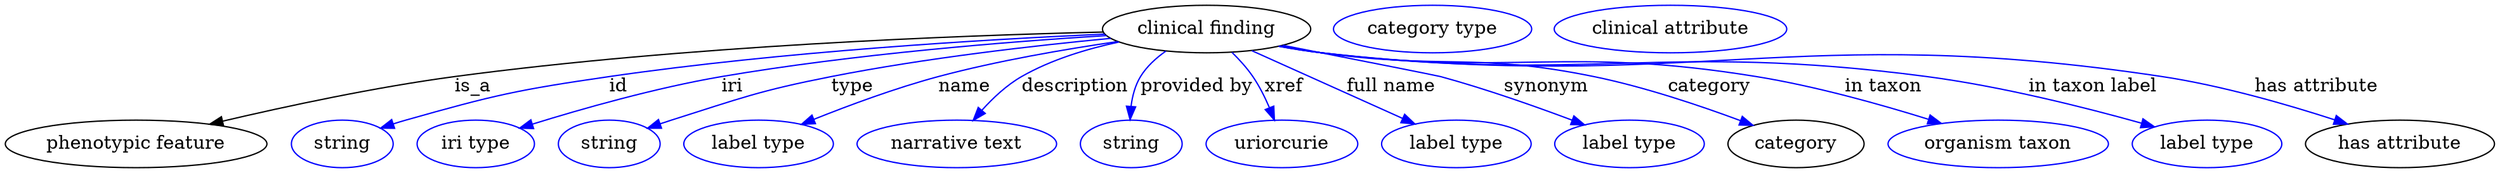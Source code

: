 digraph {
	graph [bb="0,0,1882.3,123"];
	node [label="\N"];
	"clinical finding"	[height=0.5,
		label="clinical finding",
		pos="907.79,105",
		width=2.1845];
	"phenotypic feature"	[height=0.5,
		pos="98.791,18",
		width=2.7442];
	"clinical finding" -> "phenotypic feature"	[label=is_a,
		lp="352.79,61.5",
		pos="e,154.65,33.02 829.68,102.75 719.7,100.18 513.15,92.401 338.79,69 279.32,61.019 212.57,46.666 164.59,35.378"];
	id	[color=blue,
		height=0.5,
		label=string,
		pos="253.79,18",
		width=1.0652];
	"clinical finding" -> id	[color=blue,
		label=id,
		lp="462.79,61.5",
		pos="e,282.79,29.948 830.67,101.17 740.41,97.135 586.65,87.999 455.79,69 386.52,58.942 369.15,55.057 301.79,36 298.69,35.121 295.49,34.148 \
292.29,33.124",
		style=solid];
	iri	[color=blue,
		height=0.5,
		label="iri type",
		pos="354.79,18",
		width=1.2277];
	"clinical finding" -> iri	[color=blue,
		label=iri,
		lp="548.79,61.5",
		pos="e,387.98,29.923 831.79,100.08 757.27,95.463 640.62,86.139 540.79,69 490.87,60.43 434.91,44.498 397.54,32.916",
		style=solid];
	type	[color=blue,
		height=0.5,
		label=string,
		pos="455.79,18",
		width=1.0652];
	"clinical finding" -> type	[color=blue,
		label=type,
		lp="639.79,61.5",
		pos="e,484.75,29.889 835.26,97.958 777.6,92.459 695.08,83.038 623.79,69 569.1,58.23 555.93,52.827 502.79,36 500.04,35.128 497.21,34.196 \
494.36,33.233",
		style=solid];
	name	[color=blue,
		height=0.5,
		label="label type",
		pos="568.79,18",
		width=1.5707];
	"clinical finding" -> name	[color=blue,
		label=name,
		lp="724.79,61.5",
		pos="e,601.23,32.824 840.38,95.512 800.55,89.722 749.36,80.928 704.79,69 672.54,60.369 637.18,47.25 610.6,36.616",
		style=solid];
	description	[color=blue,
		height=0.5,
		label="narrative text",
		pos="718.79,18",
		width=2.0943];
	"clinical finding" -> description	[color=blue,
		label=description,
		lp="808.29,61.5",
		pos="e,731.15,35.762 841.54,95.184 817.22,89.999 790.18,81.827 767.79,69 756.53,62.552 746.15,52.789 737.86,43.596",
		style=solid];
	"provided by"	[color=blue,
		height=0.5,
		label=string,
		pos="850.79,18",
		width=1.0652];
	"clinical finding" -> "provided by"	[color=blue,
		label="provided by",
		lp="900.29,61.5",
		pos="e,849.88,36.352 876.96,88.294 869.59,83.119 862.5,76.68 857.79,69 853.7,62.32 851.61,54.21 850.63,46.482",
		style=solid];
	xref	[color=blue,
		height=0.5,
		label=uriorcurie,
		pos="964.79,18",
		width=1.5887];
	"clinical finding" -> xref	[color=blue,
		label=xref,
		lp="966.29,61.5",
		pos="e,959.11,36.019 926.98,87.346 932.55,81.881 938.33,75.525 942.79,69 947.69,61.845 951.89,53.425 955.27,45.556",
		style=solid];
	"full name"	[color=blue,
		height=0.5,
		label="label type",
		pos="1096.8,18",
		width=1.5707];
	"clinical finding" -> "full name"	[color=blue,
		label="full name",
		lp="1047.3,61.5",
		pos="e,1065.3,33.149 942.02,88.607 974.11,74.176 1022.1,52.589 1056.1,37.287",
		style=solid];
	synonym	[color=blue,
		height=0.5,
		label="label type",
		pos="1227.8,18",
		width=1.5707];
	"clinical finding" -> synonym	[color=blue,
		label=synonym,
		lp="1164.8,61.5",
		pos="e,1193.8,32.398 965.4,92.708 1015.9,82.788 1081.8,69.807 1084.8,69 1118.7,59.761 1156.2,46.53 1184.3,35.999",
		style=solid];
	category	[height=0.5,
		pos="1353.8,18",
		width=1.4263];
	"clinical finding" -> category	[color=blue,
		label=category,
		lp="1288.3,61.5",
		pos="e,1321.2,32.046 963.34,92.238 973.76,90.29 984.58,88.44 994.79,87 1085.8,74.17 1110.7,87.394 1200.8,69 1239.2,61.152 1281.5,46.886 \
1311.8,35.596",
		style=solid];
	"in taxon"	[color=blue,
		height=0.5,
		label="organism taxon",
		pos="1506.8,18",
		width=2.3109];
	"clinical finding" -> "in taxon"	[color=blue,
		label="in taxon",
		lp="1419.8,61.5",
		pos="e,1463.7,33.553 962.83,92.052 973.4,90.098 984.41,88.292 994.79,87 1140.1,68.915 1179.2,92.43 1323.8,69 1368.4,61.775 1417.7,47.947 \
1453.9,36.661",
		style=solid];
	"in taxon label"	[color=blue,
		height=0.5,
		label="label type",
		pos="1664.8,18",
		width=1.5707];
	"clinical finding" -> "in taxon label"	[color=blue,
		label="in taxon label",
		lp="1578.3,61.5",
		pos="e,1625,30.93 962.35,92.009 973.06,90.032 984.24,88.23 994.79,87 1197.1,63.397 1250.8,95.567 1452.8,69 1509.2,61.581 1572.5,45.615 \
1615.2,33.709",
		style=solid];
	"has attribute"	[height=0.5,
		pos="1810.8,18",
		width=1.9859];
	"clinical finding" -> "has attribute"	[color=blue,
		label="has attribute",
		lp="1747.8,61.5",
		pos="e,1771,33.059 962.34,91.916 973.05,89.948 984.24,88.172 994.79,87 1275.8,55.779 1351.2,111.15 1630.8,69 1675.8,62.217 1725.5,47.849 \
1761.3,36.249",
		style=solid];
	"named thing_category"	[color=blue,
		height=0.5,
		label="category type",
		pos="1078.8,105",
		width=2.0762];
	"clinical finding_has attribute"	[color=blue,
		height=0.5,
		label="clinical attribute",
		pos="1258.8,105",
		width=2.4373];
}
